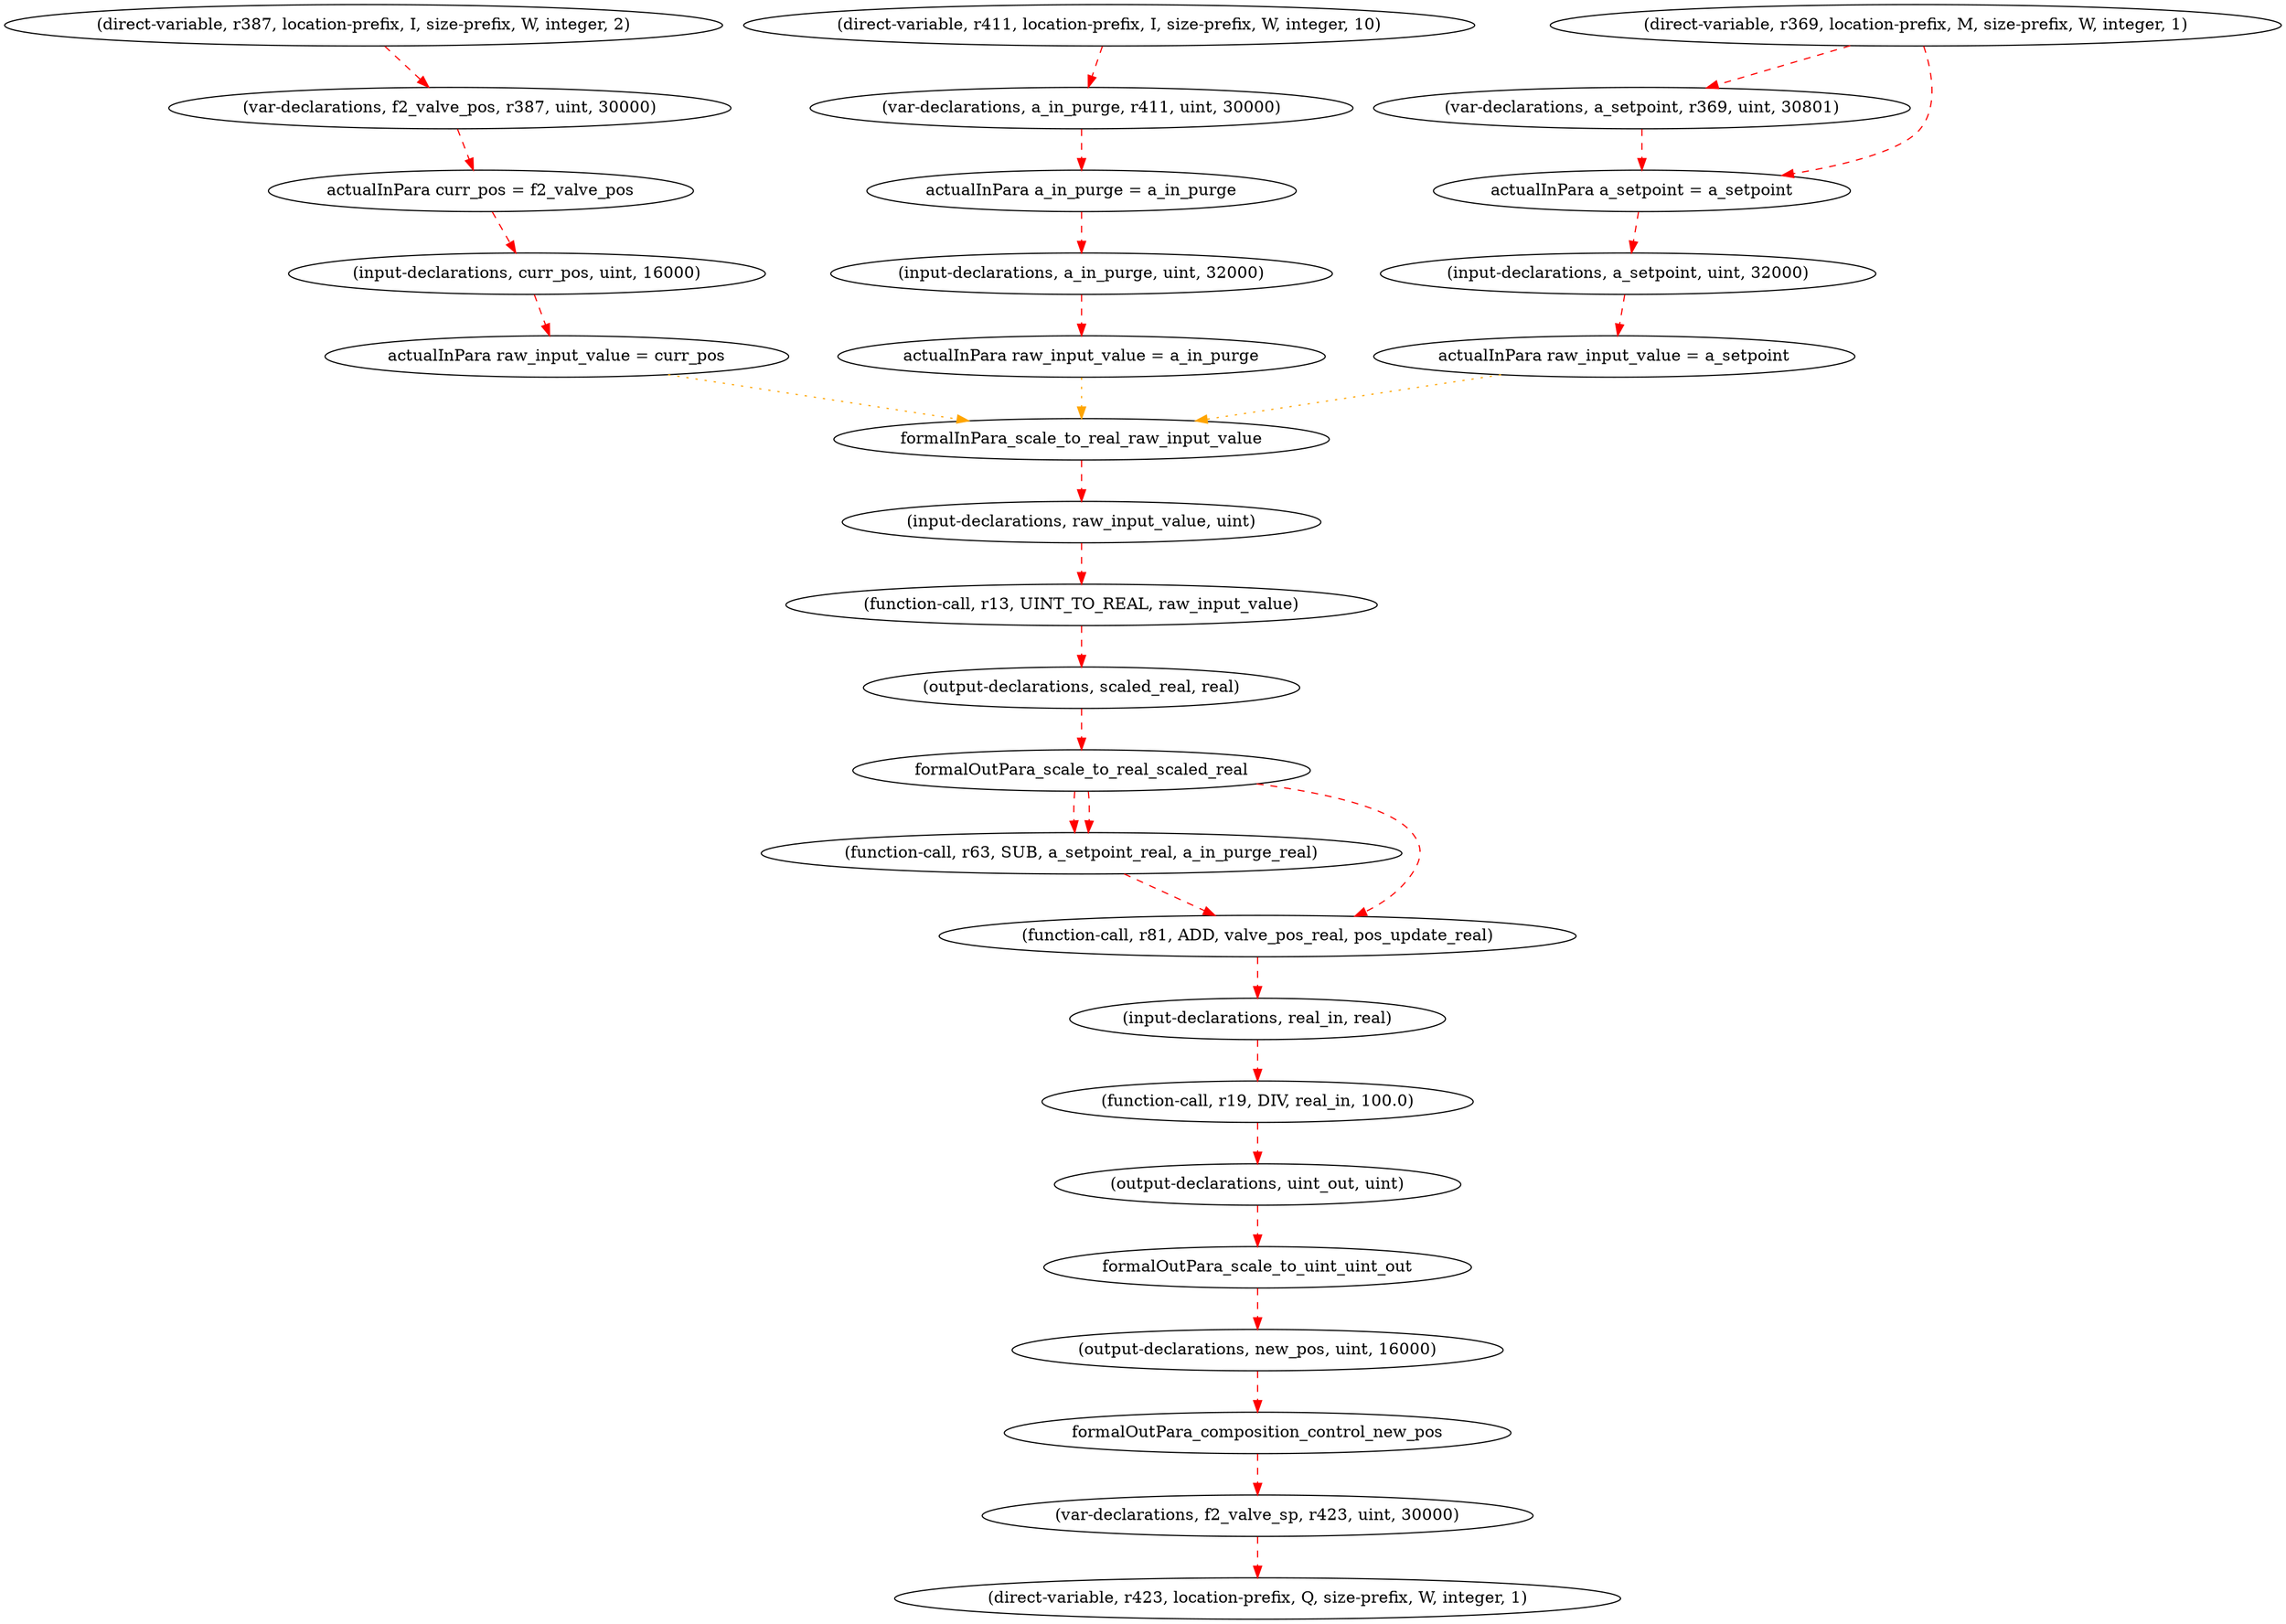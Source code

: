 digraph "PLCprog-SDG" {
"a_setpoint_1648331164.985027" [dataName=raw_input_value, label="actualInPara raw_input_value = a_setpoint", nSize=1, nSubType=scale_to_real, nType=actualIn, nValue="['a_setpoint']", regionName=composition_control, regionType=FUNC];
stmt_468 [dataName=a_setpoint, label="(input-declarations, a_setpoint, uint, 32000)", nSize=4, nSubType=uint, nType="input-declarations", nValue="['32000', 'formalInPara_composition_control_a_setpoint']", regionName=composition_control, regionType=FUNC];
stmt_466 [dataName=a_in_purge, label="(input-declarations, a_in_purge, uint, 32000)", nSize=4, nSubType=uint, nType="input-declarations", nValue="['32000', 'formalInPara_composition_control_a_in_purge']", regionName=composition_control, regionType=FUNC];
formalOutPara_scale_to_uint_uint_out [contraction="{'actualOutPara _composition_control_scale_to_uint0 scale_to_uint uint_out': {'dataName': '\"actualOutPara _composition_control_scale_to_uint0 scale_to_uint uint_out\"', 'label': '\"actualOutPara _composition_control_scale_to_uint0 scale_to_uint uint_out\"', 'nSize': '1', 'nSubType': '\"[\'scale_to_uint0\', \'scale_to_uint\', \'uint_out\']\"', 'nType': 'actualOut', 'nValue': '\"[]\"', 'regionName': 'composition_control', 'regionType': 'FUNC'}, 'stmt_509': {'dataName': 'r92', 'label': '\"(IVAR, r92, multi-element-variable, scale_to_uint0, field-selector, uint_out)\"', 'nSize': '6', 'nSubType': '\"multi-element-variable\"', 'nType': 'IVAR', 'nValue': '\"[\'actualOutPara _composition_control_scale_to_uint0 scale_to_uint uint_out\']\"', 'regionName': 'composition_control', 'regionType': 'FUNC'}, 'stmt_510': {'dataName': 'new_pos', 'label': '\"(ASSIGNMENT, new_pos, r92)\"', 'nSize': '3', 'nSubType': '\"\"', 'nType': 'ASSIGNMENT', 'nValue': '\"[\'r92\']\"', 'regionName': 'composition_control', 'regionType': 'FUNC'}}", dataName=formalOutPara_scale_to_uint_uint_out, label=formalOutPara_scale_to_uint_uint_out, nSize=1, nSubType=uint_out, nType=formalOut, nValue="['uint_out']", regionName=scale_to_uint, regionType=FUNC];
stmt_449 [contraction="{'stmt_450': {'dataName': 'r15', 'label': '\"(IVAR, r15, r13, multiply-with, rate)\"', 'nSize': '5', 'nSubType': '\"2-op\"', 'nType': 'IVAR', 'nValue': '\"[\'r13\', \'rate\']\"', 'regionName': 'scale_to_real', 'regionType': 'FUNC'}, 'stmt_451': {'dataName': 'r14', 'label': '\"(IVAR, r14, r15, adding, offset)\"', 'nSize': '5', 'nSubType': '\"2-op\"', 'nType': 'IVAR', 'nValue': '\"[\'r15\', \'offset\']\"', 'regionName': 'scale_to_real', 'regionType': 'FUNC'}, 'stmt_452': {'dataName': 'scaled_real', 'label': '\"(ASSIGNMENT, scaled_real, r14)\"', 'nSize': '3', 'nSubType': '\"\"', 'nType': 'ASSIGNMENT', 'nValue': '\"[\'r14\']\"', 'regionName': 'scale_to_real', 'regionType': 'FUNC'}}", dataName=r13, label="(function-call, r13, UINT_TO_REAL, raw_input_value)", nSize=4, nSubType=UINT_TO_REAL, nType="function-call", nValue="['raw_input_value']", regionName=scale_to_real, regionType=FUNC];
stmt_496 [contraction="{'stmt_497': {'dataName': 'SUB45_OUT', 'label': '\"(ASSIGNMENT, SUB45_OUT, r63)\"', 'nSize': '3', 'nSubType': '\"\"', 'nType': 'ASSIGNMENT', 'nValue': '\"[\'r63\']\"', 'regionName': 'composition_control', 'regionType': 'FUNC'}, 'stmt_498': {'dataName': 'r68', 'label': '\"(function-call, r68, MUL, SUB45_OUT, composition_k)\"', 'nSize': '5', 'nSubType': 'MUL', 'nType': '\"function-call\"', 'nValue': '\"[\'SUB45_OUT\', \'composition_k\']\"', 'regionName': 'composition_control', 'regionType': 'FUNC'}, 'stmt_499': {'dataName': 'MUL46_OUT', 'label': '\"(ASSIGNMENT, MUL46_OUT, r68)\"', 'nSize': '3', 'nSubType': '\"\"', 'nType': 'ASSIGNMENT', 'nValue': '\"[\'r68\']\"', 'regionName': 'composition_control', 'regionType': 'FUNC'}, 'stmt_500': {'dataName': 'pos_update_real', 'label': '\"(ASSIGNMENT, pos_update_real, MUL46_OUT)\"', 'nSize': '3', 'nSubType': '\"\"', 'nType': 'ASSIGNMENT', 'nValue': '\"[\'MUL46_OUT\']\"', 'regionName': 'composition_control', 'regionType': 'FUNC'}}", dataName=r63, label="(function-call, r63, SUB, a_setpoint_real, a_in_purge_real)", nSize=5, nSubType=SUB, nType="function-call", nValue="['a_setpoint_real', 'a_in_purge_real']", regionName=composition_control, regionType=FUNC];
stmt_504 [contraction="{'stmt_505': {'dataName': 'ADD42_OUT', 'label': '\"(ASSIGNMENT, ADD42_OUT, r81)\"', 'nSize': '3', 'nSubType': '\"\"', 'nType': 'ASSIGNMENT', 'nValue': '\"[\'r81\']\"', 'regionName': 'composition_control', 'regionType': 'FUNC'}, 'stmt_506': {'dataName': 'r89', 'label': '\"(function-call, r89, LIMIT, pos_min, ADD42_OUT, pos_max)\"', 'nSize': '6', 'nSubType': 'LIMIT', 'nType': '\"function-call\"', 'nValue': '\"[\'pos_min\', \'ADD42_OUT\', \'pos_max\']\"', 'regionName': 'composition_control', 'regionType': 'FUNC'}, 'stmt_507': {'dataName': 'LIMIT44_OUT', 'label': '\"(ASSIGNMENT, LIMIT44_OUT, r89)\"', 'nSize': '3', 'nSubType': '\"\"', 'nType': 'ASSIGNMENT', 'nValue': '\"[\'r89\']\"', 'regionName': 'composition_control', 'regionType': 'FUNC'}, 'LIMIT44_OUT_1648331164.985027': {'dataName': 'real_in', 'label': '\"actualInPara real_in = LIMIT44_OUT\"', 'nSize': '1', 'nSubType': 'scale_to_uint', 'nType': 'actualIn', 'nValue': '\"[\'LIMIT44_OUT\']\"', 'regionName': 'composition_control', 'regionType': 'FUNC'}, 'formalInPara_scale_to_uint_real_in': {'dataName': 'formalInPara_scale_to_uint_real_in', 'label': 'formalInPara_scale_to_uint_real_in', 'nSize': '1', 'nSubType': 'real_in', 'nType': 'formalIn', 'nValue': '\"[]\"', 'regionName': 'scale_to_uint', 'regionType': 'FUNC'}}", dataName=r81, label="(function-call, r81, ADD, valve_pos_real, pos_update_real)", nSize=5, nSubType=ADD, nType="function-call", nValue="['valve_pos_real', 'pos_update_real']", regionName=composition_control, regionType=FUNC];
stmt_754 [dataName=r423, label="(direct-variable, r423, location-prefix, Q, size-prefix, W, integer, 1)", nSize=8, nSubType=Q, nType="direct-variable", nValue="['QW1']", regionName=main, regionType=PROG];
stmt_717 [dataName=a_setpoint, label="(var-declarations, a_setpoint, r369, uint, 30801)", nSize=5, nSubType="directVar+init_uint", nType="var-declarations", nValue="['r369', '30801']", regionName=main, regionType=PROG];
stmt_731 [dataName=f2_valve_pos, label="(var-declarations, f2_valve_pos, r387, uint, 30000)", nSize=5, nSubType="directVar+init_uint", nType="var-declarations", nValue="['r387', '30000']", regionName=main, regionType=PROG];
formalInPara_scale_to_real_raw_input_value [dataName=formalInPara_scale_to_real_raw_input_value, label=formalInPara_scale_to_real_raw_input_value, nSize=1, nSubType=raw_input_value, nType=formalIn, nValue="[]", regionName=scale_to_real, regionType=FUNC];
stmt_755 [dataName=f2_valve_sp, label="(var-declarations, f2_valve_sp, r423, uint, 30000)", nSize=5, nSubType="directVar+init_uint", nType="var-declarations", nValue="['r423', '30000']", regionName=main, regionType=PROG];
stmt_458 [contraction="{'stmt_459': {'dataName': 'DIV1_OUT', 'label': '\"(ASSIGNMENT, DIV1_OUT, r19)\"', 'nSize': '3', 'nSubType': '\"\"', 'nType': 'ASSIGNMENT', 'nValue': '\"[\'r19\']\"', 'regionName': 'scale_to_uint', 'regionType': 'FUNC'}, 'stmt_460': {'dataName': 'r24', 'label': '\"(function-call, r24, MUL, DIV1_OUT, 65535.0)\"', 'nSize': '5', 'nSubType': 'MUL', 'nType': '\"function-call\"', 'nValue': '\"[\'DIV1_OUT\', \'65535.0\']\"', 'regionName': 'scale_to_uint', 'regionType': 'FUNC'}, 'stmt_461': {'dataName': 'MUL4_OUT', 'label': '\"(ASSIGNMENT, MUL4_OUT, r24)\"', 'nSize': '3', 'nSubType': '\"\"', 'nType': 'ASSIGNMENT', 'nValue': '\"[\'r24\']\"', 'regionName': 'scale_to_uint', 'regionType': 'FUNC'}, 'stmt_462': {'dataName': 'r27', 'label': '\"(function-call, r27, REAL_TO_UINT, MUL4_OUT)\"', 'nSize': '4', 'nSubType': 'REAL_TO_UINT', 'nType': '\"function-call\"', 'nValue': '\"[\'MUL4_OUT\']\"', 'regionName': 'scale_to_uint', 'regionType': 'FUNC'}, 'stmt_463': {'dataName': 'REAL_TO_UINT6_OUT', 'label': '\"(ASSIGNMENT, REAL_TO_UINT6_OUT, r27)\"', 'nSize': '3', 'nSubType': '\"\"', 'nType': 'ASSIGNMENT', 'nValue': '\"[\'r27\']\"', 'regionName': 'scale_to_uint', 'regionType': 'FUNC'}, 'stmt_464': {'dataName': 'uint_out', 'label': '\"(ASSIGNMENT, uint_out, REAL_TO_UINT6_OUT)\"', 'nSize': '3', 'nSubType': '\"\"', 'nType': 'ASSIGNMENT', 'nValue': '\"[\'REAL_TO_UINT6_OUT\']\"', 'regionName': 'scale_to_uint', 'regionType': 'FUNC'}}", dataName=r19, label="(function-call, r19, DIV, real_in, 100.0)", nSize=5, nSubType=DIV, nType="function-call", nValue="['real_in', '100.0']", regionName=scale_to_uint, regionType=FUNC];
"f2_valve_pos_1648331165.0779223" [contraction="{'formalInPara_composition_control_curr_pos': {'dataName': 'formalInPara_composition_control_curr_pos', 'label': 'formalInPara_composition_control_curr_pos', 'nSize': '1', 'nSubType': 'curr_pos', 'nType': 'formalIn', 'nValue': '\"[]\"', 'regionName': 'composition_control', 'regionType': 'FUNC'}}", dataName=curr_pos, label="actualInPara curr_pos = f2_valve_pos", nSize=1, nSubType=composition_control, nType=actualIn, nValue="['f2_valve_pos']", regionName=main, regionType=PROG];
"curr_pos_1648331164.985027" [dataName=raw_input_value, label="actualInPara raw_input_value = curr_pos", nSize=1, nSubType=scale_to_real, nType=actualIn, nValue="['curr_pos']", regionName=composition_control, regionType=FUNC];
stmt_730 [dataName=r387, label="(direct-variable, r387, location-prefix, I, size-prefix, W, integer, 2)", nSize=8, nSubType=I, nType="direct-variable", nValue="['IW2']", regionName=main, regionType=PROG];
stmt_716 [dataName=r369, label="(direct-variable, r369, location-prefix, M, size-prefix, W, integer, 1)", nSize=8, nSubType=M, nType="direct-variable", nValue="['MW1']", regionName=main, regionType=PROG];
stmt_432 [dataName=raw_input_value, label="(input-declarations, raw_input_value, uint)", nSize=3, nSubType=uint, nType="input-declarations", nValue="['formalInPara_scale_to_real_raw_input_value']", regionName=scale_to_real, regionType=FUNC];
stmt_746 [dataName=r411, label="(direct-variable, r411, location-prefix, I, size-prefix, W, integer, 10)", nSize=8, nSubType=I, nType="direct-variable", nValue="['IW10']", regionName=main, regionType=PROG];
"a_in_purge_1648331165.0779223" [contraction="{'formalInPara_composition_control_a_in_purge': {'dataName': 'formalInPara_composition_control_a_in_purge', 'label': 'formalInPara_composition_control_a_in_purge', 'nSize': '1', 'nSubType': 'a_in_purge', 'nType': 'formalIn', 'nValue': '\"[]\"', 'regionName': 'composition_control', 'regionType': 'FUNC'}}", dataName=a_in_purge, label="actualInPara a_in_purge = a_in_purge", nSize=1, nSubType=composition_control, nType=actualIn, nValue="['a_in_purge']", regionName=main, regionType=PROG];
formalOutPara_scale_to_real_scaled_real [contraction="{'actualOutPara _composition_control_scale_to_real3 scale_to_real scaled_real': {'dataName': '\"actualOutPara _composition_control_scale_to_real3 scale_to_real scaled_real\"', 'label': '\"actualOutPara _composition_control_scale_to_real3 scale_to_real scaled_real\"', 'nSize': '1', 'nSubType': '\"[\'scale_to_real3\', \'scale_to_real\', \'scaled_real\']\"', 'nType': 'actualOut', 'nValue': '\"[]\"', 'regionName': 'composition_control', 'regionType': 'FUNC'}, 'actualOutPara _composition_control_scale_to_real2 scale_to_real scaled_real': {'dataName': '\"actualOutPara _composition_control_scale_to_real2 scale_to_real scaled_real\"', 'label': '\"actualOutPara _composition_control_scale_to_real2 scale_to_real scaled_real\"', 'nSize': '1', 'nSubType': '\"[\'scale_to_real2\', \'scale_to_real\', \'scaled_real\']\"', 'nType': 'actualOut', 'nValue': '\"[]\"', 'regionName': 'composition_control', 'regionType': 'FUNC'}, 'actualOutPara _composition_control_scale_to_real0 scale_to_real scaled_real': {'dataName': '\"actualOutPara _composition_control_scale_to_real0 scale_to_real scaled_real\"', 'label': '\"actualOutPara _composition_control_scale_to_real0 scale_to_real scaled_real\"', 'nSize': '1', 'nSubType': '\"[\'scale_to_real0\', \'scale_to_real\', \'scaled_real\']\"', 'nType': 'actualOut', 'nValue': '\"[]\"', 'regionName': 'composition_control', 'regionType': 'FUNC'}, 'stmt_491': {'dataName': 'r52', 'label': '\"(IVAR, r52, multi-element-variable, scale_to_real3, field-selector, scaled_real)\"', 'nSize': '6', 'nSubType': '\"multi-element-variable\"', 'nType': 'IVAR', 'nValue': '\"[\'actualOutPara _composition_control_scale_to_real3 scale_to_real scaled_real\']\"', 'regionName': 'composition_control', 'regionType': 'FUNC'}, 'stmt_492': {'dataName': 'a_in_purge_real', 'label': '\"(ASSIGNMENT, a_in_purge_real, r52)\"', 'nSize': '3', 'nSubType': '\"\"', 'nType': 'ASSIGNMENT', 'nValue': '\"[\'r52\']\"', 'regionName': 'composition_control', 'regionType': 'FUNC'}, 'stmt_494': {'dataName': 'r59', 'label': '\"(IVAR, r59, multi-element-variable, scale_to_real2, field-selector, scaled_real)\"', 'nSize': '6', 'nSubType': '\"multi-element-variable\"', 'nType': 'IVAR', 'nValue': '\"[\'actualOutPara _composition_control_scale_to_real2 scale_to_real scaled_real\']\"', 'regionName': 'composition_control', 'regionType': 'FUNC'}, 'stmt_495': {'dataName': 'a_setpoint_real', 'label': '\"(ASSIGNMENT, a_setpoint_real, r59)\"', 'nSize': '3', 'nSubType': '\"\"', 'nType': 'ASSIGNMENT', 'nValue': '\"[\'r59\']\"', 'regionName': 'composition_control', 'regionType': 'FUNC'}, 'stmt_502': {'dataName': 'r77', 'label': '\"(IVAR, r77, multi-element-variable, scale_to_real0, field-selector, scaled_real)\"', 'nSize': '6', 'nSubType': '\"multi-element-variable\"', 'nType': 'IVAR', 'nValue': '\"[\'actualOutPara _composition_control_scale_to_real0 scale_to_real scaled_real\']\"', 'regionName': 'composition_control', 'regionType': 'FUNC'}, 'stmt_503': {'dataName': 'valve_pos_real', 'label': '\"(ASSIGNMENT, valve_pos_real, r77)\"', 'nSize': '3', 'nSubType': '\"\"', 'nType': 'ASSIGNMENT', 'nValue': '\"[\'r77\']\"', 'regionName': 'composition_control', 'regionType': 'FUNC'}}", dataName=formalOutPara_scale_to_real_scaled_real, label=formalOutPara_scale_to_real_scaled_real, nSize=1, nSubType=scaled_real, nType=formalOut, nValue="['scaled_real']", regionName=scale_to_real, regionType=FUNC];
stmt_747 [dataName=a_in_purge, label="(var-declarations, a_in_purge, r411, uint, 30000)", nSize=5, nSubType="directVar+init_uint", nType="var-declarations", nValue="['r411', '30000']", regionName=main, regionType=PROG];
formalOutPara_composition_control_new_pos [contraction="{'actualOutPara _main_composition_control0 composition_control new_pos': {'dataName': '\"actualOutPara _main_composition_control0 composition_control new_pos\"', 'label': '\"actualOutPara _main_composition_control0 composition_control new_pos\"', 'nSize': '1', 'nSubType': '\"[\'composition_control0\', \'composition_control\', \'new_pos\']\"', 'nType': 'actualOut', 'nValue': '\"[]\"', 'regionName': 'main', 'regionType': 'PROG'}, 'stmt_809': {'dataName': 'r468', 'label': '\"(IVAR, r468, multi-element-variable, composition_control0, field-selector, new_pos)\"', 'nSize': '6', 'nSubType': '\"multi-element-variable\"', 'nType': 'IVAR', 'nValue': '\"[\'actualOutPara _main_composition_control0 composition_control new_pos\']\"', 'regionName': 'main', 'regionType': 'PROG'}, 'stmt_810': {'dataName': 'f2_valve_sp', 'label': '\"(ASSIGNMENT, f2_valve_sp, r468)\"', 'nSize': '3', 'nSubType': '\"\"', 'nType': 'ASSIGNMENT', 'nValue': '\"[\'r468\', \'r423\']\"', 'regionName': 'main', 'regionType': 'PROG'}}", dataName=formalOutPara_composition_control_new_pos, label=formalOutPara_composition_control_new_pos, nSize=1, nSubType=new_pos, nType=formalOut, nValue="['new_pos']", regionName=composition_control, regionType=FUNC];
stmt_433 [dataName=scaled_real, label="(output-declarations, scaled_real, real)", nSize=3, nSubType=real, nType="output-declarations", nValue="[]", regionName=scale_to_real, regionType=FUNC];
stmt_454 [dataName=uint_out, label="(output-declarations, uint_out, uint)", nSize=3, nSubType=uint, nType="output-declarations", nValue="[]", regionName=scale_to_uint, regionType=FUNC];
"a_setpoint_1648331165.0779223" [contraction="{'formalInPara_composition_control_a_setpoint': {'dataName': 'formalInPara_composition_control_a_setpoint', 'label': 'formalInPara_composition_control_a_setpoint', 'nSize': '1', 'nSubType': 'a_setpoint', 'nType': 'formalIn', 'nValue': '\"[]\"', 'regionName': 'composition_control', 'regionType': 'FUNC'}}", dataName=a_setpoint, label="actualInPara a_setpoint = a_setpoint", nSize=1, nSubType=composition_control, nType=actualIn, nValue="['a_setpoint', 'r369']", regionName=main, regionType=PROG];
"a_in_purge_1648331164.985027" [dataName=raw_input_value, label="actualInPara raw_input_value = a_in_purge", nSize=1, nSubType=scale_to_real, nType=actualIn, nValue="['a_in_purge']", regionName=composition_control, regionType=FUNC];
stmt_453 [dataName=real_in, label="(input-declarations, real_in, real)", nSize=3, nSubType=real, nType="input-declarations", nValue="['formalInPara_scale_to_uint_real_in']", regionName=scale_to_uint, regionType=FUNC];
stmt_469 [dataName=curr_pos, label="(input-declarations, curr_pos, uint, 16000)", nSize=4, nSubType=uint, nType="input-declarations", nValue="['16000', 'formalInPara_composition_control_curr_pos']", regionName=composition_control, regionType=FUNC];
stmt_473 [dataName=new_pos, label="(output-declarations, new_pos, uint, 16000)", nSize=4, nSubType=uint, nType="output-declarations", nValue="['16000']", regionName=composition_control, regionType=FUNC];
"a_setpoint_1648331164.985027" -> formalInPara_scale_to_real_raw_input_value  [color=orange, key=0, style=dotted, tLabel="interp-data"];
stmt_468 -> "a_setpoint_1648331164.985027"  [color=red, key=0, style=dashed, tLabel=data];
stmt_466 -> "a_in_purge_1648331164.985027"  [color=red, key=0, style=dashed, tLabel=data];
formalOutPara_scale_to_uint_uint_out -> stmt_473  [color=red, key=0, style=dashed, tLabel=data];
stmt_449 -> stmt_433  [color=red, key=0, style=dashed, tLabel=data];
stmt_496 -> stmt_504  [color=red, key=0, style=dashed, tLabel=data];
stmt_504 -> stmt_453  [color=red, key=0, style=dashed, tLabel=data];
stmt_717 -> "a_setpoint_1648331165.0779223"  [color=red, key=0, style=dashed, tLabel=data];
stmt_731 -> "f2_valve_pos_1648331165.0779223"  [color=red, key=0, style=dashed, tLabel=data];
formalInPara_scale_to_real_raw_input_value -> stmt_432  [color=red, key=0, style=dashed, tLabel=data];
stmt_755 -> stmt_754  [color=red, key=0, style=dashed, tLabel=data];
stmt_458 -> stmt_454  [color=red, key=0, style=dashed, tLabel=data];
"f2_valve_pos_1648331165.0779223" -> stmt_469  [color=red, key=0, style=dashed, tLabel=data];
"curr_pos_1648331164.985027" -> formalInPara_scale_to_real_raw_input_value  [color=orange, key=0, style=dotted, tLabel="interp-data"];
stmt_730 -> stmt_731  [color=red, key=0, style=dashed, tLabel=data];
stmt_716 -> stmt_717  [color=red, key=0, style=dashed, tLabel=data];
stmt_716 -> "a_setpoint_1648331165.0779223"  [color=red, key=0, style=dashed, tLabel=data];
stmt_432 -> stmt_449  [color=red, key=0, style=dashed, tLabel=data];
stmt_746 -> stmt_747  [color=red, key=0, style=dashed, tLabel=data];
"a_in_purge_1648331165.0779223" -> stmt_466  [color=red, key=0, style=dashed, tLabel=data];
formalOutPara_scale_to_real_scaled_real -> stmt_496  [color=red, key=0, style=dashed, tLabel=data];
formalOutPara_scale_to_real_scaled_real -> stmt_496  [color=red, key=1, style=dashed, tLabel=data];
formalOutPara_scale_to_real_scaled_real -> stmt_504  [color=red, key=0, style=dashed, tLabel=data];
stmt_747 -> "a_in_purge_1648331165.0779223"  [color=red, key=0, style=dashed, tLabel=data];
formalOutPara_composition_control_new_pos -> stmt_755  [color=red, key=0, style=dashed, tLabel=data];
stmt_433 -> formalOutPara_scale_to_real_scaled_real  [color=red, key=0, style=dashed, tLabel=data];
stmt_454 -> formalOutPara_scale_to_uint_uint_out  [color=red, key=0, style=dashed, tLabel=data];
"a_setpoint_1648331165.0779223" -> stmt_468  [color=red, key=0, style=dashed, tLabel=data];
"a_in_purge_1648331164.985027" -> formalInPara_scale_to_real_raw_input_value  [color=orange, key=0, style=dotted, tLabel="interp-data"];
stmt_453 -> stmt_458  [color=red, key=0, style=dashed, tLabel=data];
stmt_469 -> "curr_pos_1648331164.985027"  [color=red, key=0, style=dashed, tLabel=data];
stmt_473 -> formalOutPara_composition_control_new_pos  [color=red, key=0, style=dashed, tLabel=data];
}
